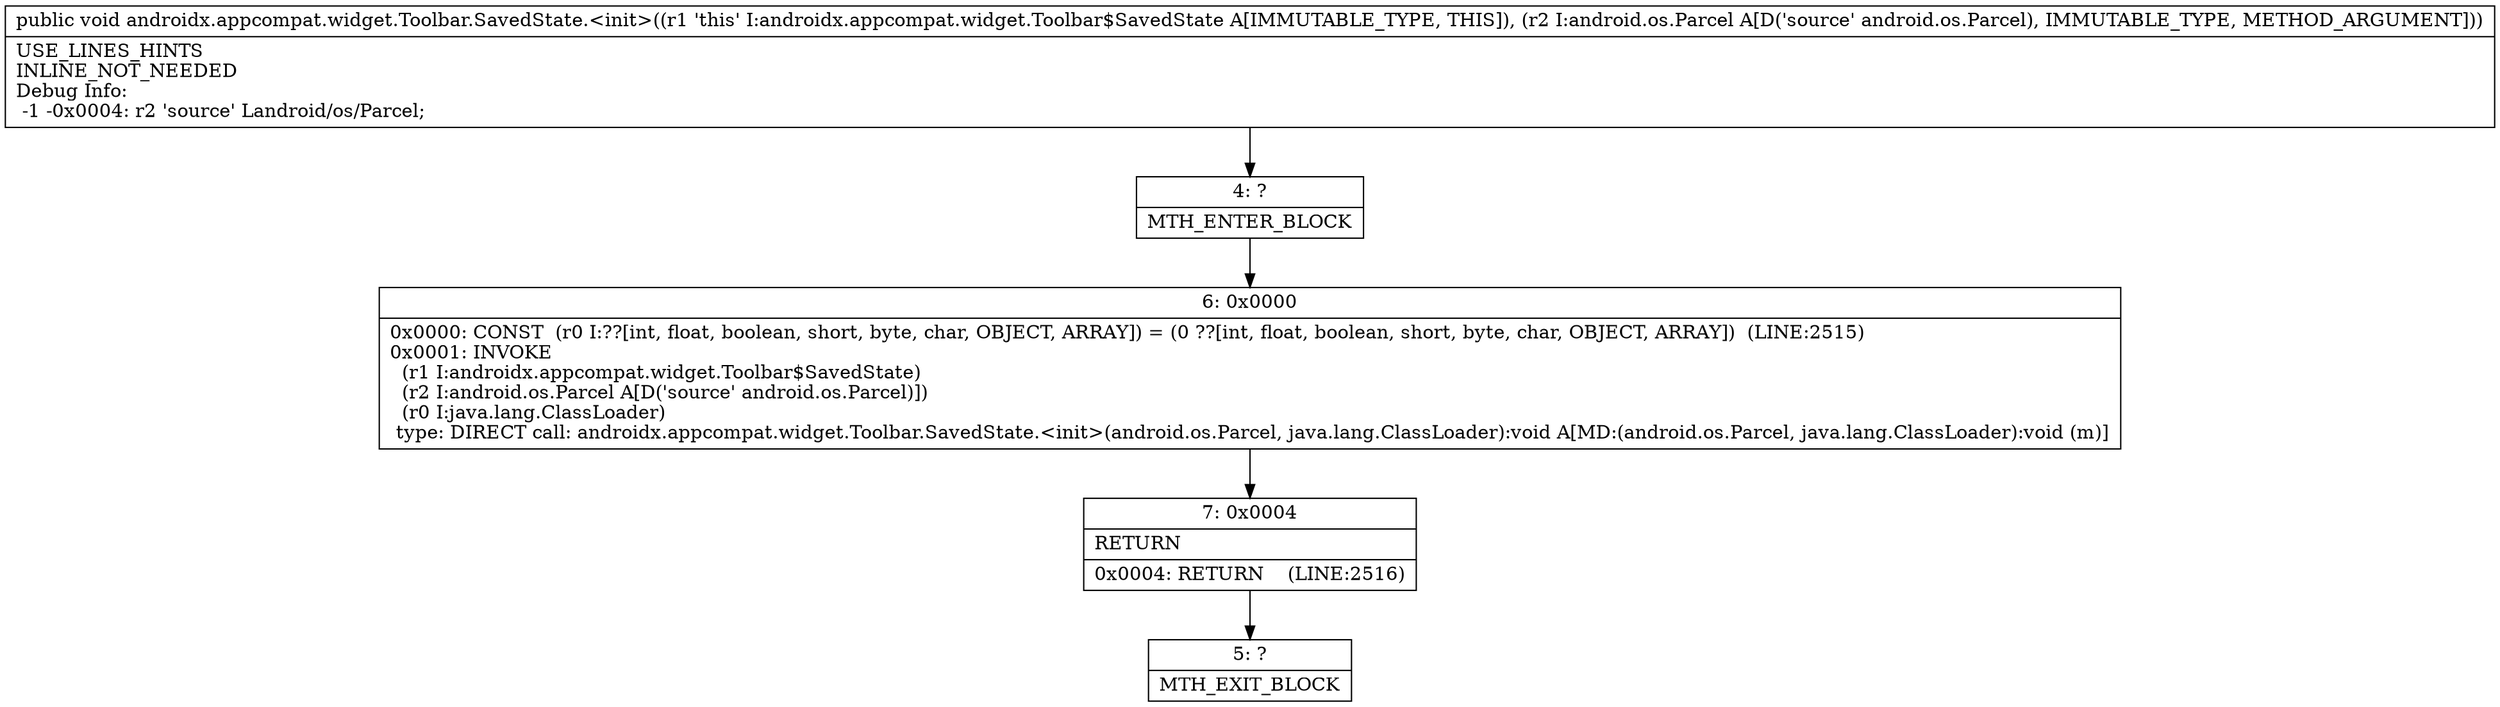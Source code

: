digraph "CFG forandroidx.appcompat.widget.Toolbar.SavedState.\<init\>(Landroid\/os\/Parcel;)V" {
Node_4 [shape=record,label="{4\:\ ?|MTH_ENTER_BLOCK\l}"];
Node_6 [shape=record,label="{6\:\ 0x0000|0x0000: CONST  (r0 I:??[int, float, boolean, short, byte, char, OBJECT, ARRAY]) = (0 ??[int, float, boolean, short, byte, char, OBJECT, ARRAY])  (LINE:2515)\l0x0001: INVOKE  \l  (r1 I:androidx.appcompat.widget.Toolbar$SavedState)\l  (r2 I:android.os.Parcel A[D('source' android.os.Parcel)])\l  (r0 I:java.lang.ClassLoader)\l type: DIRECT call: androidx.appcompat.widget.Toolbar.SavedState.\<init\>(android.os.Parcel, java.lang.ClassLoader):void A[MD:(android.os.Parcel, java.lang.ClassLoader):void (m)]\l}"];
Node_7 [shape=record,label="{7\:\ 0x0004|RETURN\l|0x0004: RETURN    (LINE:2516)\l}"];
Node_5 [shape=record,label="{5\:\ ?|MTH_EXIT_BLOCK\l}"];
MethodNode[shape=record,label="{public void androidx.appcompat.widget.Toolbar.SavedState.\<init\>((r1 'this' I:androidx.appcompat.widget.Toolbar$SavedState A[IMMUTABLE_TYPE, THIS]), (r2 I:android.os.Parcel A[D('source' android.os.Parcel), IMMUTABLE_TYPE, METHOD_ARGUMENT]))  | USE_LINES_HINTS\lINLINE_NOT_NEEDED\lDebug Info:\l  \-1 \-0x0004: r2 'source' Landroid\/os\/Parcel;\l}"];
MethodNode -> Node_4;Node_4 -> Node_6;
Node_6 -> Node_7;
Node_7 -> Node_5;
}

